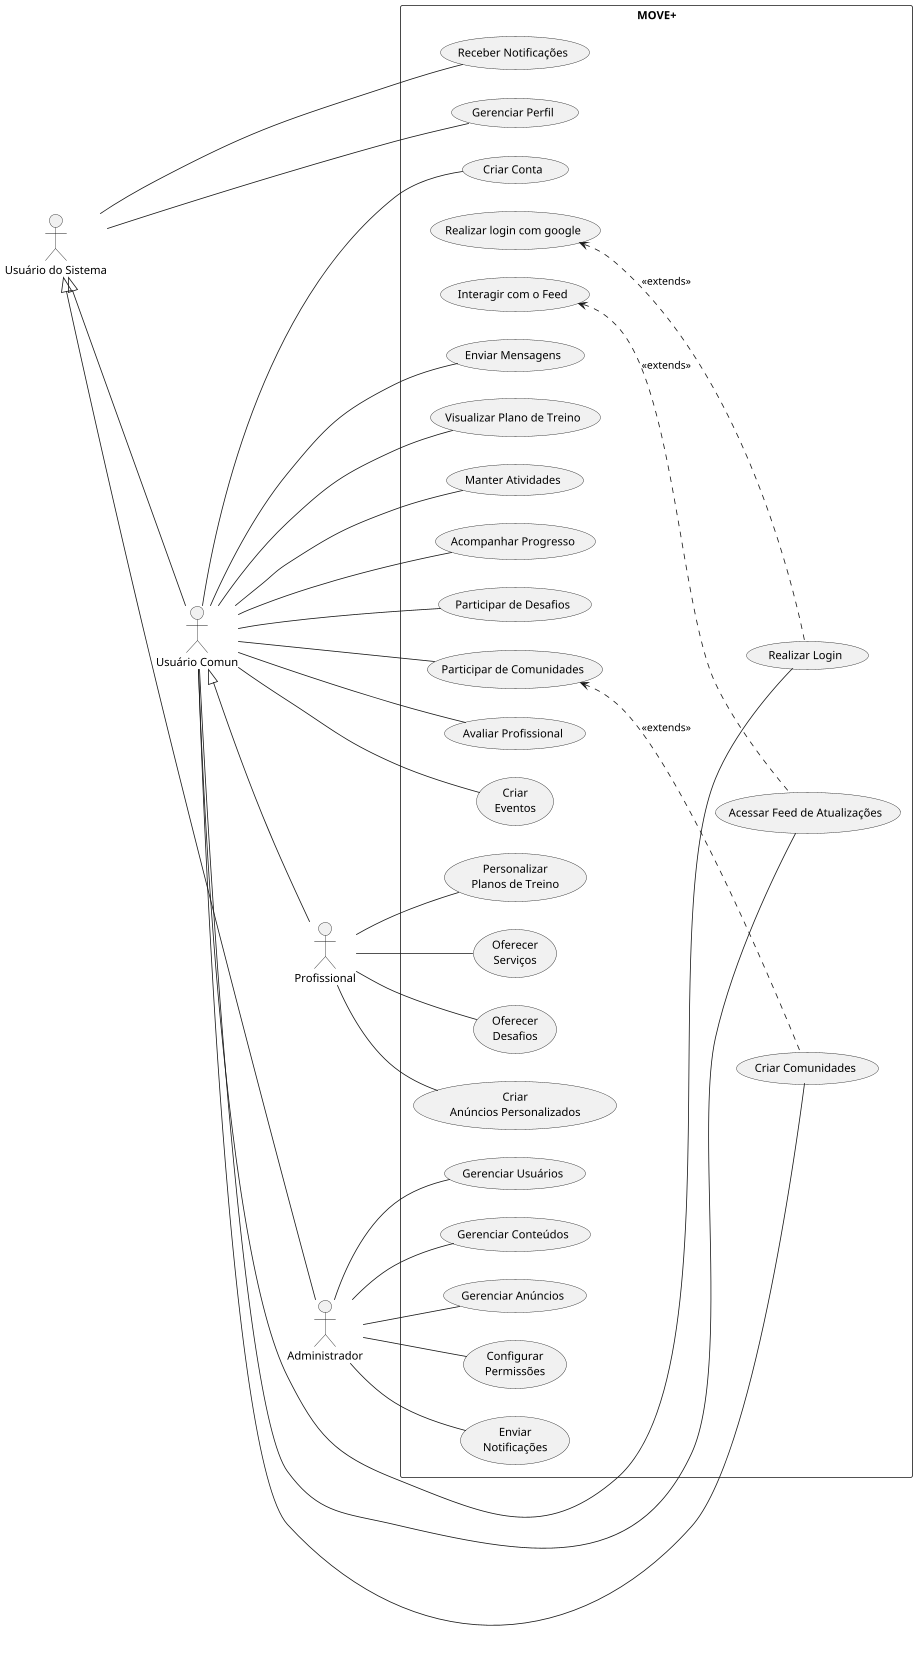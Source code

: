 @startuml
scale 0.8

left to right direction
skinparam packageStyle rectangle

actor "Usuário do Sistema" as u
actor "Usuário Comun" as User
actor "Profissional" as Professional
actor "Administrador" as Admin

u <|-- User
User <|-- Professional
u <|-- Admin


rectangle MOVE+ {
    usecase "Receber Notificações" as UC10
    usecase "Gerenciar Perfil" as UC15

    usecase "Realizar Login" as UC2
    usecase "Criar Conta" as UC1
    usecase "Realizar login com google" as UC16
    usecase "Acessar Feed de Atualizações" as UC3
    usecase "Interagir com o Feed" as UC17
    usecase "Enviar Mensagens" as UC8
    usecase "Visualizar Plano de Treino" as UC4
    usecase "Manter Atividades" as UC5
    usecase "Acompanhar Progresso" as UC6
    usecase "Participar de Desafios" as UC7
    usecase "Criar Comunidades" as UC9
    usecase "Participar de Comunidades" as UC18
    usecase "Avaliar Profissional" as UC11
    usecase "Criar\nEventos" as UC23

    (Personalizar\nPlanos de Treino) as UC19
    (Oferecer\nServiços) as UC20
    (Oferecer\nDesafios) as UC21
    (Criar\nAnúncios Personalizados) as UC22

    usecase "Gerenciar Usuários" as UC12
    usecase "Gerenciar Conteúdos" as UC13
    usecase "Gerenciar Anúncios" as UC14
    (Configurar\nPermissões) as UC24
    (Enviar\nNotificações) as UC27
}


u -- UC10
u -- UC15

User -- UC1
User -- UC2
User -- UC3
User -- UC4
User -- UC5
User -- UC6
User -- UC7
User -- UC8
User -- UC9
User -- UC11
User -- UC18
User -- UC23

UC16 <.. UC2 : <<extends>>
UC17 <.. UC3 : <<extends>>
UC18 <.. UC9 : <<extends>>

Professional -- UC19
Professional -- UC20
Professional -- UC21
Professional -- UC22

Admin -- UC12
Admin -- UC13
Admin -- UC14
Admin -- UC24
Admin -- UC27
@enduml
